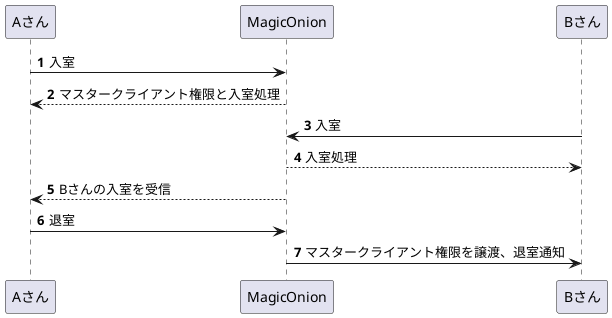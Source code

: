 @startuml
'https://plantuml.com/sequence-diagram

autonumber

Aさん->MagicOnion:入室
MagicOnion-->Aさん:マスタークライアント権限と入室処理
Bさん->MagicOnion:入室
MagicOnion-->Bさん:入室処理
MagicOnion-->Aさん:Bさんの入室を受信
Aさん->MagicOnion:退室
MagicOnion->Bさん:マスタークライアント権限を譲渡、退室通知
@enduml